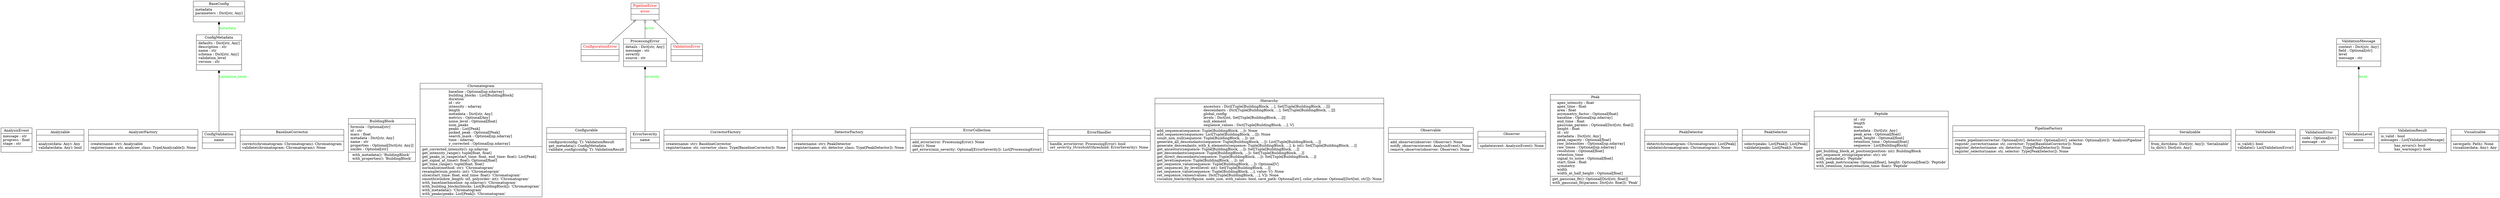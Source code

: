 digraph "classes_core" {
rankdir=BT
charset="utf-8"
"src.chromatographicpeakpicking.core.protocols.observable.AnalysisEvent" [color="black", fontcolor="black", label=<{AnalysisEvent|message : str<br ALIGN="LEFT"/>progress : float<br ALIGN="LEFT"/>stage : str<br ALIGN="LEFT"/>|}>, shape="record", style="solid"];
"src.chromatographicpeakpicking.core.protocols.analyzable.Analyzable" [color="black", fontcolor="black", label=<{Analyzable|<br ALIGN="LEFT"/>|analyze(data: Any): Any<br ALIGN="LEFT"/>validate(data: Any): bool<br ALIGN="LEFT"/>}>, shape="record", style="solid"];
"src.chromatographicpeakpicking.core.factories.analyzer_factory.AnalyzerFactory" [color="black", fontcolor="black", label=<{AnalyzerFactory|<br ALIGN="LEFT"/>|create(name: str): Analyzable<br ALIGN="LEFT"/>register(name: str, analyzer_class: Type[Analyzable]): None<br ALIGN="LEFT"/>}>, shape="record", style="solid"];
"src.chromatographicpeakpicking.core.types.config.BaseConfig" [color="black", fontcolor="black", label=<{BaseConfig|metadata<br ALIGN="LEFT"/>parameters : Dict[str, Any]<br ALIGN="LEFT"/>|}>, shape="record", style="solid"];
"src.chromatographicpeakpicking.core.protocols.correctable.BaselineCorrector" [color="black", fontcolor="black", label=<{BaselineCorrector|<br ALIGN="LEFT"/>|correct(chromatogram: Chromatogram): Chromatogram<br ALIGN="LEFT"/>validate(chromatogram: Chromatogram): None<br ALIGN="LEFT"/>}>, shape="record", style="solid"];
"src.chromatographicpeakpicking.core.domain.building_block.BuildingBlock" [color="black", fontcolor="black", label=<{BuildingBlock|formula : Optional[str]<br ALIGN="LEFT"/>id : str<br ALIGN="LEFT"/>mass : float<br ALIGN="LEFT"/>metadata : Dict[str, Any]<br ALIGN="LEFT"/>name : str<br ALIGN="LEFT"/>properties : Optional[Dict[str, Any]]<br ALIGN="LEFT"/>smiles : Optional[str]<br ALIGN="LEFT"/>|with_metadata(): 'BuildingBlock'<br ALIGN="LEFT"/>with_properties(): 'BuildingBlock'<br ALIGN="LEFT"/>}>, shape="record", style="solid"];
"src.chromatographicpeakpicking.core.domain.chromatogram.Chromatogram" [color="black", fontcolor="black", label=<{Chromatogram|baseline : Optional[np.ndarray]<br ALIGN="LEFT"/>building_blocks : List[BuildingBlock]<br ALIGN="LEFT"/>duration<br ALIGN="LEFT"/>id : str<br ALIGN="LEFT"/>intensity : ndarray<br ALIGN="LEFT"/>length<br ALIGN="LEFT"/>metadata : Dict[str, Any]<br ALIGN="LEFT"/>metrics : Optional[Any]<br ALIGN="LEFT"/>noise_level : Optional[float]<br ALIGN="LEFT"/>num_peaks<br ALIGN="LEFT"/>peaks : List[Peak]<br ALIGN="LEFT"/>picked_peak : Optional[Peak]<br ALIGN="LEFT"/>search_mask : Optional[np.ndarray]<br ALIGN="LEFT"/>time : ndarray<br ALIGN="LEFT"/>y_corrected : Optional[np.ndarray]<br ALIGN="LEFT"/>|get_corrected_intensity(): np.ndarray<br ALIGN="LEFT"/>get_intensity_range(): tuple[float, float]<br ALIGN="LEFT"/>get_peaks_in_range(start_time: float, end_time: float): List[Peak]<br ALIGN="LEFT"/>get_signal_at_time(t: float): Optional[float]<br ALIGN="LEFT"/>get_time_range(): tuple[float, float]<br ALIGN="LEFT"/>normalize(method: str): 'Chromatogram'<br ALIGN="LEFT"/>resample(num_points: int): 'Chromatogram'<br ALIGN="LEFT"/>slice(start_time: float, end_time: float): 'Chromatogram'<br ALIGN="LEFT"/>smooth(window_length: int, polyorder: int): 'Chromatogram'<br ALIGN="LEFT"/>with_baseline(baseline: np.ndarray): 'Chromatogram'<br ALIGN="LEFT"/>with_building_blocks(blocks: List[BuildingBlock]): 'Chromatogram'<br ALIGN="LEFT"/>with_metadata(): 'Chromatogram'<br ALIGN="LEFT"/>with_peaks(peaks: List[Peak]): 'Chromatogram'<br ALIGN="LEFT"/>}>, shape="record", style="solid"];
"src.chromatographicpeakpicking.core.types.config.ConfigMetadata" [color="black", fontcolor="black", label=<{ConfigMetadata|defaults : Dict[str, Any]<br ALIGN="LEFT"/>description : str<br ALIGN="LEFT"/>name : str<br ALIGN="LEFT"/>schema : Dict[str, Any]<br ALIGN="LEFT"/>validation_level<br ALIGN="LEFT"/>version : str<br ALIGN="LEFT"/>|}>, shape="record", style="solid"];
"src.chromatographicpeakpicking.core.types.config.ConfigValidation" [color="black", fontcolor="black", label=<{ConfigValidation|name<br ALIGN="LEFT"/>|}>, shape="record", style="solid"];
"src.chromatographicpeakpicking.core.protocols.configurable.Configurable" [color="black", fontcolor="black", label=<{Configurable|<br ALIGN="LEFT"/>|configure(config: T): ValidationResult<br ALIGN="LEFT"/>get_metadata(): ConfigMetadata<br ALIGN="LEFT"/>validate_config(config: T): ValidationResult<br ALIGN="LEFT"/>}>, shape="record", style="solid"];
"src.chromatographicpeakpicking.core.types.errors.ConfigurationError" [color="black", fontcolor="red", label=<{ConfigurationError|<br ALIGN="LEFT"/>|}>, shape="record", style="solid"];
"src.chromatographicpeakpicking.core.factories.corrector_factory.CorrectorFactory" [color="black", fontcolor="black", label=<{CorrectorFactory|<br ALIGN="LEFT"/>|create(name: str): BaselineCorrector<br ALIGN="LEFT"/>register(name: str, corrector_class: Type[BaselineCorrector]): None<br ALIGN="LEFT"/>}>, shape="record", style="solid"];
"src.chromatographicpeakpicking.core.factories.detector_factory.DetectorFactory" [color="black", fontcolor="black", label=<{DetectorFactory|<br ALIGN="LEFT"/>|create(name: str): PeakDetector<br ALIGN="LEFT"/>register(name: str, detector_class: Type[PeakDetector]): None<br ALIGN="LEFT"/>}>, shape="record", style="solid"];
"src.chromatographicpeakpicking.core.protocols.error_handler.ErrorCollection" [color="black", fontcolor="black", label=<{ErrorCollection|<br ALIGN="LEFT"/>|add_error(error: ProcessingError): None<br ALIGN="LEFT"/>clear(): None<br ALIGN="LEFT"/>get_errors(min_severity: Optional[ErrorSeverity]): List[ProcessingError]<br ALIGN="LEFT"/>}>, shape="record", style="solid"];
"src.chromatographicpeakpicking.core.protocols.error_handler.ErrorHandler" [color="black", fontcolor="black", label=<{ErrorHandler|<br ALIGN="LEFT"/>|handle_error(error: ProcessingError): bool<br ALIGN="LEFT"/><I>set_severity_threshold</I>(threshold: ErrorSeverity): None<br ALIGN="LEFT"/>}>, shape="record", style="solid"];
"src.chromatographicpeakpicking.core.types.errors.ErrorSeverity" [color="black", fontcolor="black", label=<{ErrorSeverity|name<br ALIGN="LEFT"/>|}>, shape="record", style="solid"];
"src.chromatographicpeakpicking.core.hierarchy.Hierarchy" [color="black", fontcolor="black", label=<{Hierarchy|ancestors : Dict[Tuple[BuildingBlock, ...], Set[Tuple[BuildingBlock, ...]]]<br ALIGN="LEFT"/>descendants : Dict[Tuple[BuildingBlock, ...], Set[Tuple[BuildingBlock, ...]]]<br ALIGN="LEFT"/>global_config<br ALIGN="LEFT"/>levels : Dict[int, Set[Tuple[BuildingBlock, ...]]]<br ALIGN="LEFT"/>null_element<br ALIGN="LEFT"/>sequence_values : Dict[Tuple[BuildingBlock, ...], V]<br ALIGN="LEFT"/>|add_sequence(sequence: Tuple[BuildingBlock, ...]): None<br ALIGN="LEFT"/>add_sequences(sequences: List[Tuple[BuildingBlock, ...]]): None<br ALIGN="LEFT"/>count_non_null(sequence: Tuple[BuildingBlock, ...]): int<br ALIGN="LEFT"/>generate_all_descendants(sequence: Tuple[BuildingBlock, ...]): List[Tuple[BuildingBlock, ...]]<br ALIGN="LEFT"/>generate_descendants_with_k_elements(sequence: Tuple[BuildingBlock, ...], k: int): Set[Tuple[BuildingBlock, ...]]<br ALIGN="LEFT"/>get_ancestors(sequence: Tuple[BuildingBlock, ...]): Set[Tuple[BuildingBlock, ...]]<br ALIGN="LEFT"/>get_descendants(sequence: Tuple[BuildingBlock, ...]): Set[Tuple[BuildingBlock, ...]]<br ALIGN="LEFT"/>get_direct_descendants(sequence: Tuple[BuildingBlock, ...]): Set[Tuple[BuildingBlock, ...]]<br ALIGN="LEFT"/>get_level(sequence: Tuple[BuildingBlock, ...]): int<br ALIGN="LEFT"/>get_sequence_value(sequence: Tuple[BuildingBlock, ...]): Optional[V]<br ALIGN="LEFT"/>get_sequences_by_level(level: int): Set[Tuple[BuildingBlock, ...]]<br ALIGN="LEFT"/>set_sequence_value(sequence: Tuple[BuildingBlock, ...], value: V): None<br ALIGN="LEFT"/>set_sequence_values(values: Dict[Tuple[BuildingBlock, ...], V]): None<br ALIGN="LEFT"/>visualize_hierarchy(figsize, node_size, with_values: bool, save_path: Optional[str], color_scheme: Optional[Dict[int, str]]): None<br ALIGN="LEFT"/>}>, shape="record", style="solid"];
"src.chromatographicpeakpicking.core.protocols.observable.Observable" [color="black", fontcolor="black", label=<{Observable|<br ALIGN="LEFT"/>|add_observer(observer: Observer): None<br ALIGN="LEFT"/>notify_observers(event: AnalysisEvent): None<br ALIGN="LEFT"/>remove_observer(observer: Observer): None<br ALIGN="LEFT"/>}>, shape="record", style="solid"];
"src.chromatographicpeakpicking.core.protocols.observable.Observer" [color="black", fontcolor="black", label=<{Observer|<br ALIGN="LEFT"/>|update(event: AnalysisEvent): None<br ALIGN="LEFT"/>}>, shape="record", style="solid"];
"src.chromatographicpeakpicking.core.domain.peak.Peak" [color="black", fontcolor="black", label=<{Peak|apex_intensity : float<br ALIGN="LEFT"/>apex_time : float<br ALIGN="LEFT"/>area : float<br ALIGN="LEFT"/>asymmetry_factor : Optional[float]<br ALIGN="LEFT"/>baseline : Optional[np.ndarray]<br ALIGN="LEFT"/>end_time : float<br ALIGN="LEFT"/>gaussian_params : Optional[Dict[str, float]]<br ALIGN="LEFT"/>height : float<br ALIGN="LEFT"/>id : str<br ALIGN="LEFT"/>metadata : Dict[str, Any]<br ALIGN="LEFT"/>peak_capacity : Optional[float]<br ALIGN="LEFT"/>raw_intensities : Optional[np.ndarray]<br ALIGN="LEFT"/>raw_times : Optional[np.ndarray]<br ALIGN="LEFT"/>resolution : Optional[float]<br ALIGN="LEFT"/>retention_time<br ALIGN="LEFT"/>signal_to_noise : Optional[float]<br ALIGN="LEFT"/>start_time : float<br ALIGN="LEFT"/>symmetry<br ALIGN="LEFT"/>width<br ALIGN="LEFT"/>width_at_half_height : Optional[float]<br ALIGN="LEFT"/>|get_gaussian_fit(): Optional[Dict[str, float]]<br ALIGN="LEFT"/>with_gaussian_fit(params: Dict[str, float]): 'Peak'<br ALIGN="LEFT"/>}>, shape="record", style="solid"];
"src.chromatographicpeakpicking.core.protocols.detectable.PeakDetector" [color="black", fontcolor="black", label=<{PeakDetector|<br ALIGN="LEFT"/>|detect(chromatogram: Chromatogram): List[Peak]<br ALIGN="LEFT"/>validate(chromatogram: Chromatogram): None<br ALIGN="LEFT"/>}>, shape="record", style="solid"];
"src.chromatographicpeakpicking.core.protocols.selectable.PeakSelector" [color="black", fontcolor="black", label=<{PeakSelector|<br ALIGN="LEFT"/>|select(peaks: List[Peak]): List[Peak]<br ALIGN="LEFT"/>validate(peaks: List[Peak]): None<br ALIGN="LEFT"/>}>, shape="record", style="solid"];
"src.chromatographicpeakpicking.core.domain.peptide.Peptide" [color="black", fontcolor="black", label=<{Peptide|id : str<br ALIGN="LEFT"/>length<br ALIGN="LEFT"/>mass<br ALIGN="LEFT"/>metadata : Dict[str, Any]<br ALIGN="LEFT"/>peak_area : Optional[float]<br ALIGN="LEFT"/>peak_height : Optional[float]<br ALIGN="LEFT"/>retention_time : Optional[float]<br ALIGN="LEFT"/>sequence : List[BuildingBlock]<br ALIGN="LEFT"/>|get_building_block_at_position(position: int): BuildingBlock<br ALIGN="LEFT"/>get_sequence_string(separator: str): str<br ALIGN="LEFT"/>with_metadata(): 'Peptide'<br ALIGN="LEFT"/>with_peak_metrics(area: Optional[float], height: Optional[float]): 'Peptide'<br ALIGN="LEFT"/>with_retention_time(retention_time: float): 'Peptide'<br ALIGN="LEFT"/>}>, shape="record", style="solid"];
"src.chromatographicpeakpicking.core.types.errors.PipelineError" [color="black", fontcolor="red", label=<{PipelineError|error<br ALIGN="LEFT"/>|}>, shape="record", style="solid"];
"src.chromatographicpeakpicking.core.factories.pipeline_factory.PipelineFactory" [color="black", fontcolor="black", label=<{PipelineFactory|<br ALIGN="LEFT"/>|create_pipeline(corrector: Optional[str], detector: Optional[str], selector: Optional[str]): 'AnalysisPipeline'<br ALIGN="LEFT"/>register_corrector(name: str, corrector: Type[BaselineCorrector]): None<br ALIGN="LEFT"/>register_detector(name: str, detector: Type[PeakDetector]): None<br ALIGN="LEFT"/>register_selector(name: str, selector: Type[PeakSelector]): None<br ALIGN="LEFT"/>}>, shape="record", style="solid"];
"src.chromatographicpeakpicking.core.types.errors.ProcessingError" [color="black", fontcolor="black", label=<{ProcessingError|details : Dict[str, Any]<br ALIGN="LEFT"/>message : str<br ALIGN="LEFT"/>severity<br ALIGN="LEFT"/>source : str<br ALIGN="LEFT"/>|}>, shape="record", style="solid"];
"src.chromatographicpeakpicking.core.protocols.serializable.Serializable" [color="black", fontcolor="black", label=<{Serializable|<br ALIGN="LEFT"/>|from_dict(data: Dict[str, Any]): 'Serializable'<br ALIGN="LEFT"/>to_dict(): Dict[str, Any]<br ALIGN="LEFT"/>}>, shape="record", style="solid"];
"src.chromatographicpeakpicking.core.protocols.validatable.Validatable" [color="black", fontcolor="black", label=<{Validatable|<br ALIGN="LEFT"/>|is_valid(): bool<br ALIGN="LEFT"/>validate(): List[ValidationError]<br ALIGN="LEFT"/>}>, shape="record", style="solid"];
"src.chromatographicpeakpicking.core.types.errors.ValidationError" [color="black", fontcolor="red", label=<{ValidationError|<br ALIGN="LEFT"/>|}>, shape="record", style="solid"];
"src.chromatographicpeakpicking.core.protocols.validatable.ValidationError" [color="black", fontcolor="black", label=<{ValidationError|code : Optional[str]<br ALIGN="LEFT"/>message : str<br ALIGN="LEFT"/>|}>, shape="record", style="solid"];
"src.chromatographicpeakpicking.core.types.validation.ValidationLevel" [color="black", fontcolor="black", label=<{ValidationLevel|name<br ALIGN="LEFT"/>|}>, shape="record", style="solid"];
"src.chromatographicpeakpicking.core.types.validation.ValidationMessage" [color="black", fontcolor="black", label=<{ValidationMessage|context : Dict[str, Any]<br ALIGN="LEFT"/>field : Optional[str]<br ALIGN="LEFT"/>level<br ALIGN="LEFT"/>message : str<br ALIGN="LEFT"/>|}>, shape="record", style="solid"];
"src.chromatographicpeakpicking.core.types.validation.ValidationResult" [color="black", fontcolor="black", label=<{ValidationResult|is_valid : bool<br ALIGN="LEFT"/>messages : List[ValidationMessage]<br ALIGN="LEFT"/>|has_errors(): bool<br ALIGN="LEFT"/>has_warnings(): bool<br ALIGN="LEFT"/>}>, shape="record", style="solid"];
"src.chromatographicpeakpicking.core.protocols.visualizable.Visualizable" [color="black", fontcolor="black", label=<{Visualizable|<br ALIGN="LEFT"/>|save(path: Path): None<br ALIGN="LEFT"/>visualize(data: Any): Any<br ALIGN="LEFT"/>}>, shape="record", style="solid"];
"src.chromatographicpeakpicking.core.types.errors.ConfigurationError" -> "src.chromatographicpeakpicking.core.types.errors.PipelineError" [arrowhead="empty", arrowtail="none"];
"src.chromatographicpeakpicking.core.types.errors.ValidationError" -> "src.chromatographicpeakpicking.core.types.errors.PipelineError" [arrowhead="empty", arrowtail="none"];
"src.chromatographicpeakpicking.core.types.config.ConfigMetadata" -> "src.chromatographicpeakpicking.core.types.config.BaseConfig" [arrowhead="diamond", arrowtail="none", fontcolor="green", label="metadata", style="solid"];
"src.chromatographicpeakpicking.core.types.config.ConfigValidation" -> "src.chromatographicpeakpicking.core.types.config.ConfigMetadata" [arrowhead="diamond", arrowtail="none", fontcolor="green", label="validation_level", style="solid"];
"src.chromatographicpeakpicking.core.types.errors.ErrorSeverity" -> "src.chromatographicpeakpicking.core.types.errors.ProcessingError" [arrowhead="diamond", arrowtail="none", fontcolor="green", label="severity", style="solid"];
"src.chromatographicpeakpicking.core.types.validation.ValidationLevel" -> "src.chromatographicpeakpicking.core.types.validation.ValidationMessage" [arrowhead="diamond", arrowtail="none", fontcolor="green", label="level", style="solid"];
"src.chromatographicpeakpicking.core.types.errors.ProcessingError" -> "src.chromatographicpeakpicking.core.types.errors.PipelineError" [arrowhead="odiamond", arrowtail="none", fontcolor="green", label="error", style="solid"];
}

